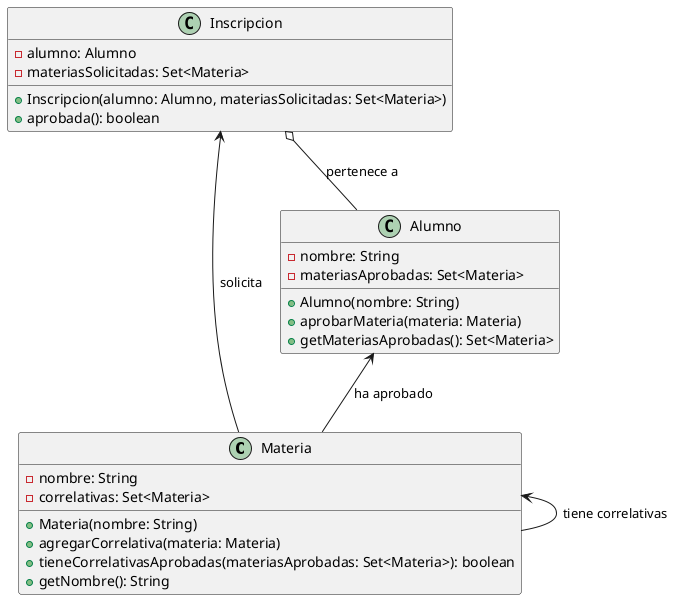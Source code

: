 @startuml
'https://plantuml.com/sequence-diagram

class Materia {
    - nombre: String
    - correlativas: Set<Materia>
    + Materia(nombre: String)
    + agregarCorrelativa(materia: Materia)
    + tieneCorrelativasAprobadas(materiasAprobadas: Set<Materia>): boolean
    + getNombre(): String
}

class Alumno {
    - nombre: String
    - materiasAprobadas: Set<Materia>
    + Alumno(nombre: String)
    + aprobarMateria(materia: Materia)
    + getMateriasAprobadas(): Set<Materia>
}

class Inscripcion {
    - alumno: Alumno
    - materiasSolicitadas: Set<Materia>
    + Inscripcion(alumno: Alumno, materiasSolicitadas: Set<Materia>)
    + aprobada(): boolean
}

Materia         <--     Materia : tiene correlativas
Alumno          <--     Materia : ha aprobado
Inscripcion     <--     Materia : solicita
Inscripcion     o--     Alumno : pertenece a

@enduml